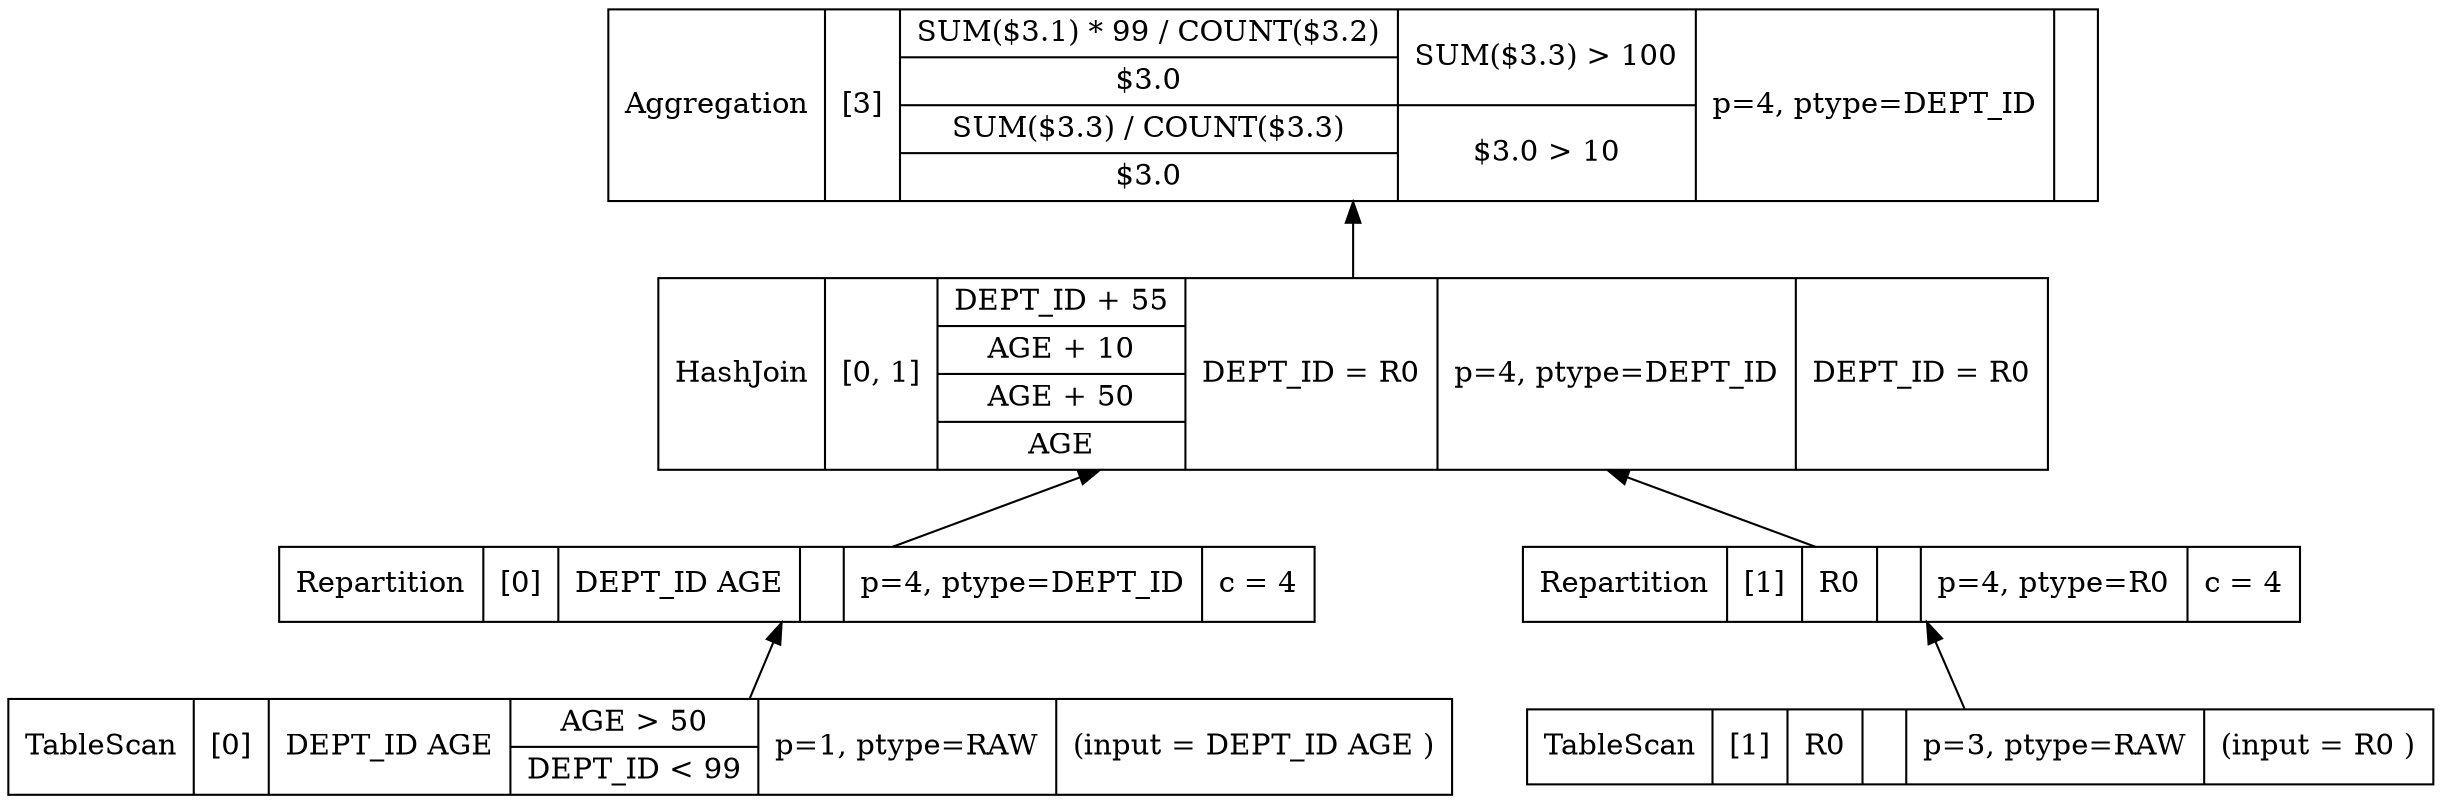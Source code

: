 digraph example1 {
    node [shape=record];
    rankdir=BT;
    nodesep=0.5;
    ordering="in";
    lopkeyLOPKey5v1 -> lopkeyLOPKey6v1;
    lopkeyLOPKey3v1 -> lopkeyLOPKey5v1;
    lopkeyLOPKey1v1 -> lopkeyLOPKey3v1;
    lopkeyLOPKey1v1[label="TableScan|[0]|DEPT_ID AGE |{AGE \> 50|DEPT_ID \< 99}|p=1, ptype=RAW|(input = DEPT_ID AGE )"];
    lopkeyLOPKey3v1[label="Repartition|[0]|DEPT_ID AGE |{}|p=4, ptype=DEPT_ID|c = 4"];
    lopkeyLOPKey4v1 -> lopkeyLOPKey5v1;
    lopkeyLOPKey2v1 -> lopkeyLOPKey4v1;
    lopkeyLOPKey2v1[label="TableScan|[1]|R0 |{}|p=3, ptype=RAW|(input = R0 )"];
    lopkeyLOPKey4v1[label="Repartition|[1]|R0 |{}|p=4, ptype=R0|c = 4"];
    lopkeyLOPKey5v1[label="HashJoin|[0, 1]|{DEPT_ID + 55|AGE + 10|AGE + 50|AGE}|{DEPT_ID = R0}|p=4, ptype=DEPT_ID|{DEPT_ID = R0}"];
    lopkeyLOPKey6v1[label="Aggregation|[3]|{SUM($3.1) * 99 / COUNT($3.2)|$3.0|SUM($3.3) / COUNT($3.3)|$3.0}|{SUM($3.3) \> 100|$3.0 \> 10}|p=4, ptype=DEPT_ID|"];
}
